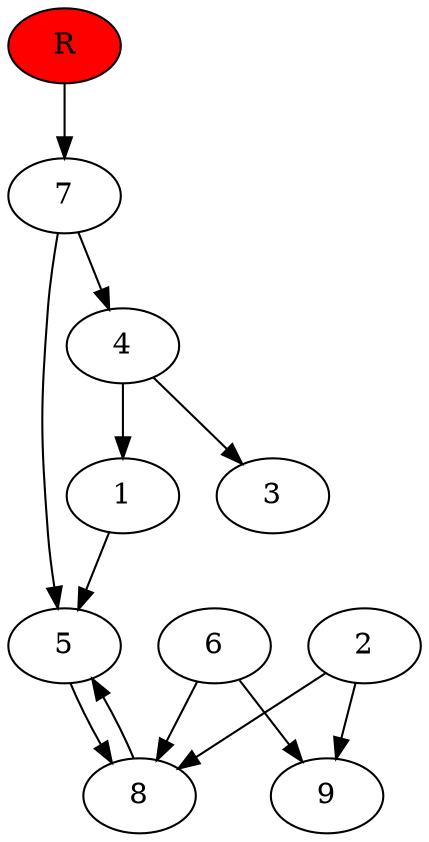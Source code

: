 digraph prb15897 {
	1
	2
	3
	4
	5
	6
	7
	8
	R [fillcolor="#ff0000" style=filled]
	1 -> 5
	2 -> 8
	2 -> 9
	4 -> 1
	4 -> 3
	5 -> 8
	6 -> 8
	6 -> 9
	7 -> 4
	7 -> 5
	8 -> 5
	R -> 7
}
